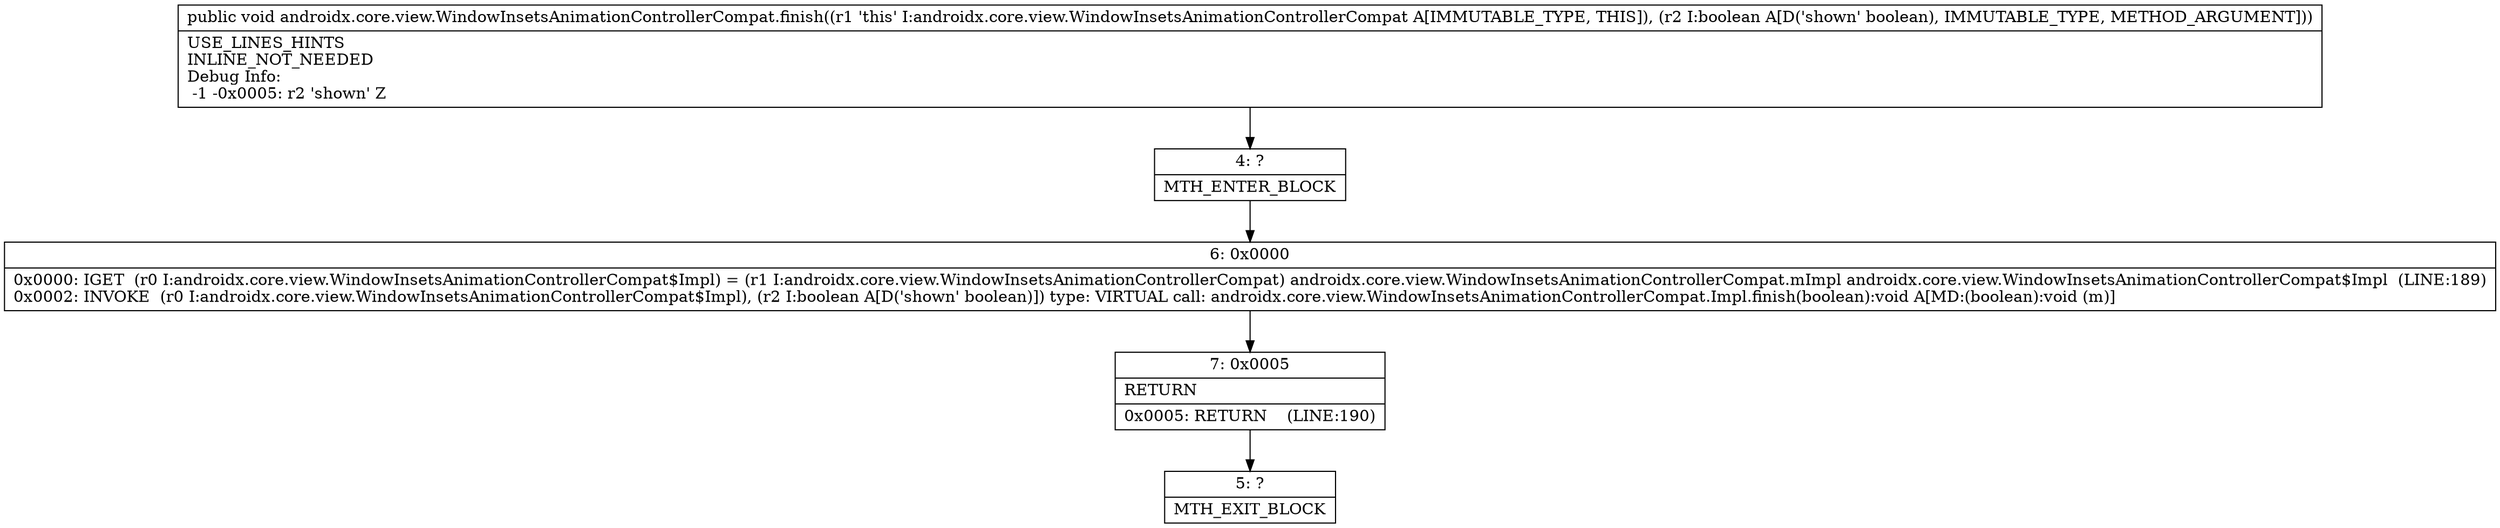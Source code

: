 digraph "CFG forandroidx.core.view.WindowInsetsAnimationControllerCompat.finish(Z)V" {
Node_4 [shape=record,label="{4\:\ ?|MTH_ENTER_BLOCK\l}"];
Node_6 [shape=record,label="{6\:\ 0x0000|0x0000: IGET  (r0 I:androidx.core.view.WindowInsetsAnimationControllerCompat$Impl) = (r1 I:androidx.core.view.WindowInsetsAnimationControllerCompat) androidx.core.view.WindowInsetsAnimationControllerCompat.mImpl androidx.core.view.WindowInsetsAnimationControllerCompat$Impl  (LINE:189)\l0x0002: INVOKE  (r0 I:androidx.core.view.WindowInsetsAnimationControllerCompat$Impl), (r2 I:boolean A[D('shown' boolean)]) type: VIRTUAL call: androidx.core.view.WindowInsetsAnimationControllerCompat.Impl.finish(boolean):void A[MD:(boolean):void (m)]\l}"];
Node_7 [shape=record,label="{7\:\ 0x0005|RETURN\l|0x0005: RETURN    (LINE:190)\l}"];
Node_5 [shape=record,label="{5\:\ ?|MTH_EXIT_BLOCK\l}"];
MethodNode[shape=record,label="{public void androidx.core.view.WindowInsetsAnimationControllerCompat.finish((r1 'this' I:androidx.core.view.WindowInsetsAnimationControllerCompat A[IMMUTABLE_TYPE, THIS]), (r2 I:boolean A[D('shown' boolean), IMMUTABLE_TYPE, METHOD_ARGUMENT]))  | USE_LINES_HINTS\lINLINE_NOT_NEEDED\lDebug Info:\l  \-1 \-0x0005: r2 'shown' Z\l}"];
MethodNode -> Node_4;Node_4 -> Node_6;
Node_6 -> Node_7;
Node_7 -> Node_5;
}

